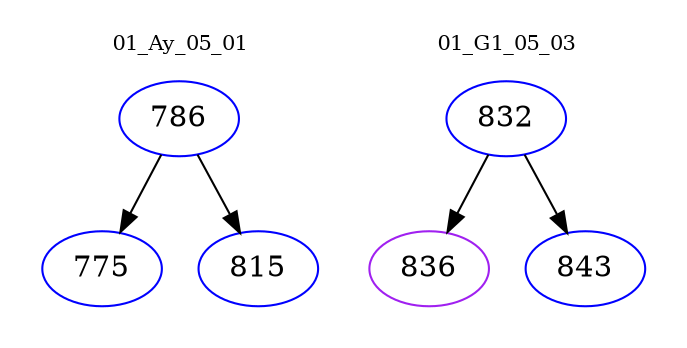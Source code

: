 digraph{
subgraph cluster_0 {
color = white
label = "01_Ay_05_01";
fontsize=10;
T0_786 [label="786", color="blue"]
T0_786 -> T0_775 [color="black"]
T0_775 [label="775", color="blue"]
T0_786 -> T0_815 [color="black"]
T0_815 [label="815", color="blue"]
}
subgraph cluster_1 {
color = white
label = "01_G1_05_03";
fontsize=10;
T1_832 [label="832", color="blue"]
T1_832 -> T1_836 [color="black"]
T1_836 [label="836", color="purple"]
T1_832 -> T1_843 [color="black"]
T1_843 [label="843", color="blue"]
}
}
